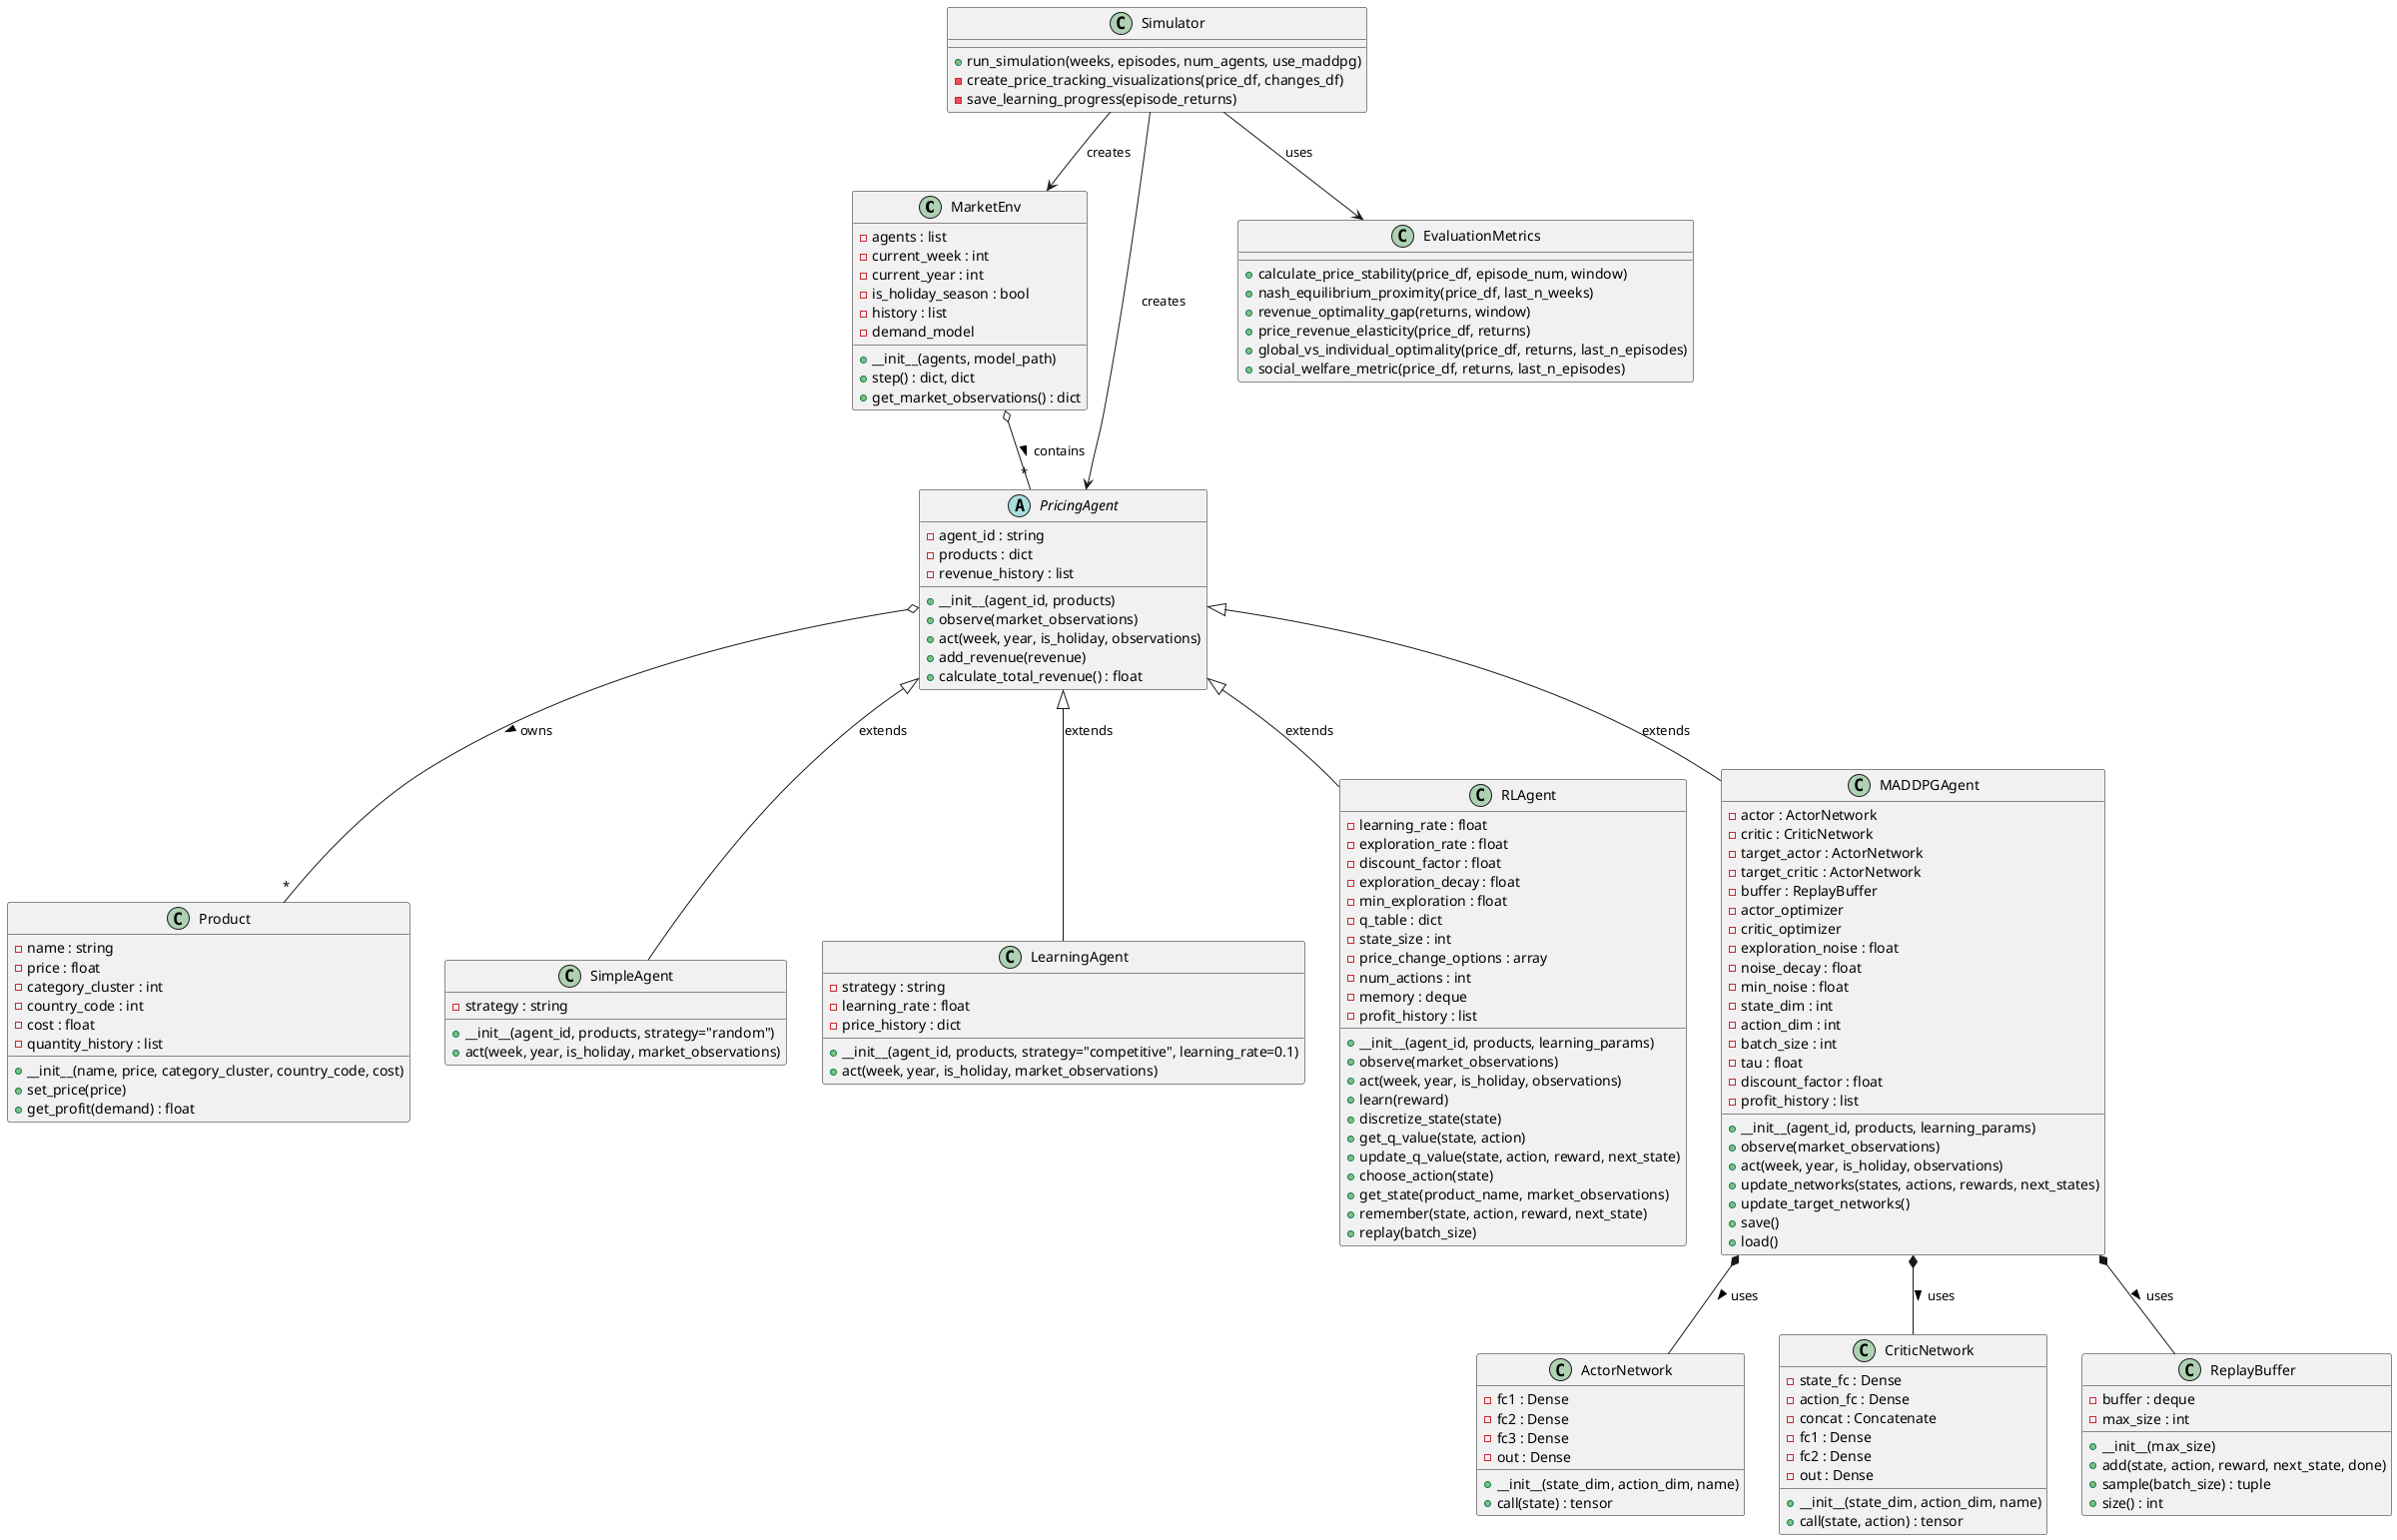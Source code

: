 @startuml OnlineRetailDynamicPricing

' Main classes with their core attributes and methods
class MarketEnv {
  - agents : list
  - current_week : int
  - current_year : int
  - is_holiday_season : bool
  - history : list
  - demand_model
  + __init__(agents, model_path)
  + step() : dict, dict
  + get_market_observations() : dict
}

class Product {
  - name : string
  - price : float
  - category_cluster : int
  - country_code : int
  - cost : float
  - quantity_history : list
  + __init__(name, price, category_cluster, country_code, cost)
  + set_price(price)
  + get_profit(demand) : float
}

abstract class PricingAgent {
  - agent_id : string
  - products : dict
  - revenue_history : list
  + __init__(agent_id, products)
  + observe(market_observations)
  + act(week, year, is_holiday, observations)
  + add_revenue(revenue)
  + calculate_total_revenue() : float
}

class SimpleAgent {
  - strategy : string
  + __init__(agent_id, products, strategy="random")
  + act(week, year, is_holiday, market_observations)
}

class LearningAgent {
  - strategy : string
  - learning_rate : float 
  - price_history : dict
  + __init__(agent_id, products, strategy="competitive", learning_rate=0.1)
  + act(week, year, is_holiday, market_observations)
}

class RLAgent {
  - learning_rate : float
  - exploration_rate : float
  - discount_factor : float
  - exploration_decay : float
  - min_exploration : float
  - q_table : dict
  - state_size : int
  - price_change_options : array
  - num_actions : int
  - memory : deque
  - profit_history : list
  + __init__(agent_id, products, learning_params)
  + observe(market_observations)
  + act(week, year, is_holiday, observations)
  + learn(reward)
  + discretize_state(state)
  + get_q_value(state, action)
  + update_q_value(state, action, reward, next_state)
  + choose_action(state)
  + get_state(product_name, market_observations)
  + remember(state, action, reward, next_state)
  + replay(batch_size)
}

class ActorNetwork {
  - fc1 : Dense
  - fc2 : Dense
  - fc3 : Dense
  - out : Dense
  + __init__(state_dim, action_dim, name)
  + call(state) : tensor
}

class CriticNetwork {
  - state_fc : Dense
  - action_fc : Dense
  - concat : Concatenate
  - fc1 : Dense
  - fc2 : Dense
  - out : Dense
  + __init__(state_dim, action_dim, name)
  + call(state, action) : tensor
}

class ReplayBuffer {
  - buffer : deque
  - max_size : int
  + __init__(max_size)
  + add(state, action, reward, next_state, done)
  + sample(batch_size) : tuple
  + size() : int
}

class MADDPGAgent {
  - actor : ActorNetwork
  - critic : CriticNetwork
  - target_actor : ActorNetwork
  - target_critic : ActorNetwork
  - buffer : ReplayBuffer
  - actor_optimizer
  - critic_optimizer
  - exploration_noise : float
  - noise_decay : float
  - min_noise : float
  - state_dim : int
  - action_dim : int
  - batch_size : int
  - tau : float
  - discount_factor : float
  - profit_history : list
  + __init__(agent_id, products, learning_params)
  + observe(market_observations)
  + act(week, year, is_holiday, observations)
  + update_networks(states, actions, rewards, next_states)
  + update_target_networks()
  + save()
  + load()
}

class EvaluationMetrics {
  + calculate_price_stability(price_df, episode_num, window)
  + nash_equilibrium_proximity(price_df, last_n_weeks)
  + revenue_optimality_gap(returns, window)
  + price_revenue_elasticity(price_df, returns)
  + global_vs_individual_optimality(price_df, returns, last_n_episodes)
  + social_welfare_metric(price_df, returns, last_n_episodes)
}

' Main simulation component
class Simulator {
  + run_simulation(weeks, episodes, num_agents, use_maddpg)
  - create_price_tracking_visualizations(price_df, changes_df)
  - save_learning_progress(episode_returns)
}

' Relationships between classes
MarketEnv o-- "*" PricingAgent : contains >
PricingAgent o-- "*" Product : owns >

PricingAgent <|-- SimpleAgent : extends
PricingAgent <|-- LearningAgent : extends
PricingAgent <|-- RLAgent : extends
PricingAgent <|-- MADDPGAgent : extends

MADDPGAgent *-- ActorNetwork : uses >
MADDPGAgent *-- CriticNetwork : uses >
MADDPGAgent *-- ReplayBuffer : uses >

Simulator --> MarketEnv : creates
Simulator --> PricingAgent : creates
Simulator --> EvaluationMetrics : uses

@enduml